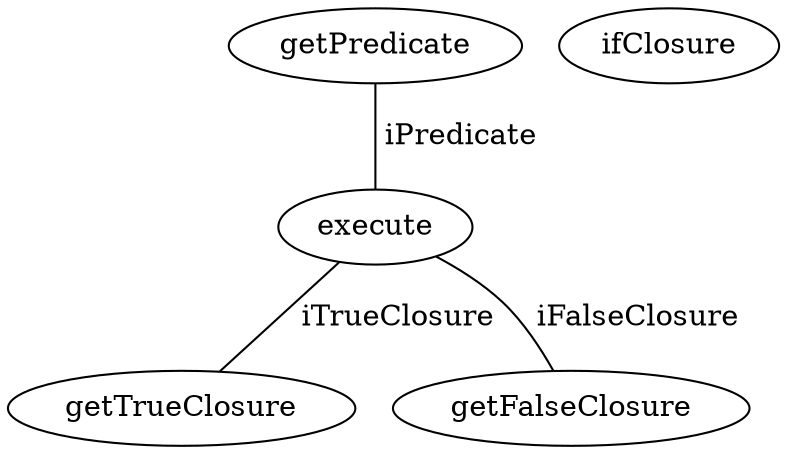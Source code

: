 digraph G {
getPredicate;
ifClosure;
execute;
getTrueClosure;
getFalseClosure;
getPredicate -> execute [label=" iPredicate", dir=none];
execute -> getTrueClosure [label=" iTrueClosure", dir=none];
execute -> getFalseClosure [label=" iFalseClosure", dir=none];
}